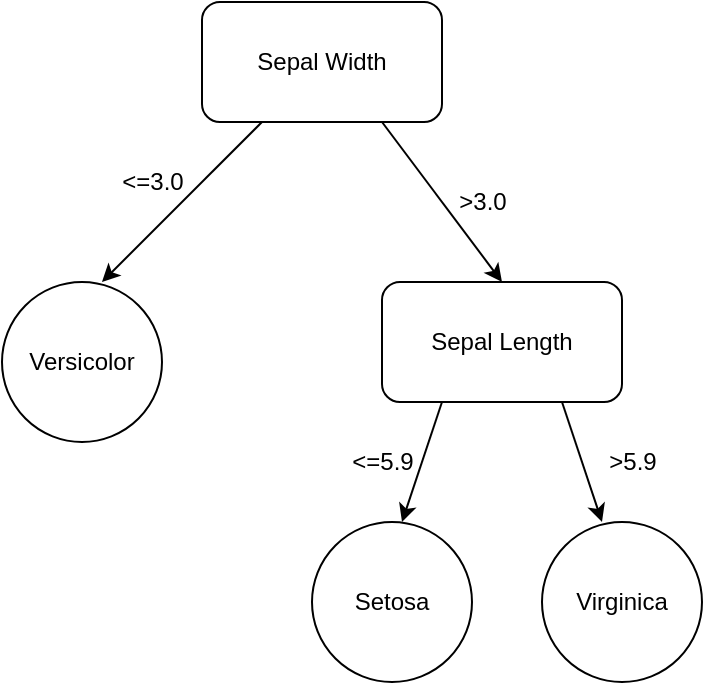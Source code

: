 <mxfile version="14.4.2" type="device"><diagram id="e4wfJMzEbP4W4cxBhq6w" name="Page-1"><mxGraphModel dx="946" dy="680" grid="1" gridSize="10" guides="1" tooltips="1" connect="1" arrows="1" fold="1" page="1" pageScale="1" pageWidth="827" pageHeight="1169" math="0" shadow="0"><root><mxCell id="0"/><mxCell id="1" parent="0"/><mxCell id="CM-dG4esJtlDFdm5zbhW-1" value="Sepal Width" style="rounded=1;whiteSpace=wrap;html=1;" vertex="1" parent="1"><mxGeometry x="240" y="230" width="120" height="60" as="geometry"/></mxCell><mxCell id="CM-dG4esJtlDFdm5zbhW-2" value="" style="endArrow=classic;html=1;exitX=0.25;exitY=1;exitDx=0;exitDy=0;" edge="1" parent="1" source="CM-dG4esJtlDFdm5zbhW-1"><mxGeometry width="50" height="50" relative="1" as="geometry"><mxPoint x="190" y="390" as="sourcePoint"/><mxPoint x="190" y="370" as="targetPoint"/></mxGeometry></mxCell><mxCell id="CM-dG4esJtlDFdm5zbhW-3" value="&amp;lt;=3.0" style="text;html=1;align=center;verticalAlign=middle;resizable=0;points=[];autosize=1;" vertex="1" parent="1"><mxGeometry x="190" y="310" width="50" height="20" as="geometry"/></mxCell><mxCell id="CM-dG4esJtlDFdm5zbhW-4" value="" style="endArrow=classic;html=1;exitX=0.75;exitY=1;exitDx=0;exitDy=0;" edge="1" parent="1" source="CM-dG4esJtlDFdm5zbhW-7"><mxGeometry width="50" height="50" relative="1" as="geometry"><mxPoint x="280" y="300" as="sourcePoint"/><mxPoint x="440" y="490" as="targetPoint"/></mxGeometry></mxCell><mxCell id="CM-dG4esJtlDFdm5zbhW-5" value="&amp;gt;3.0" style="text;html=1;align=center;verticalAlign=middle;resizable=0;points=[];autosize=1;" vertex="1" parent="1"><mxGeometry x="360" y="320" width="40" height="20" as="geometry"/></mxCell><mxCell id="CM-dG4esJtlDFdm5zbhW-6" value="Versicolor" style="ellipse;whiteSpace=wrap;html=1;aspect=fixed;" vertex="1" parent="1"><mxGeometry x="140" y="370" width="80" height="80" as="geometry"/></mxCell><mxCell id="CM-dG4esJtlDFdm5zbhW-7" value="Sepal Length" style="rounded=1;whiteSpace=wrap;html=1;" vertex="1" parent="1"><mxGeometry x="330" y="370" width="120" height="60" as="geometry"/></mxCell><mxCell id="CM-dG4esJtlDFdm5zbhW-9" value="" style="endArrow=classic;html=1;exitX=0.75;exitY=1;exitDx=0;exitDy=0;entryX=0.5;entryY=0;entryDx=0;entryDy=0;" edge="1" parent="1" source="CM-dG4esJtlDFdm5zbhW-1" target="CM-dG4esJtlDFdm5zbhW-7"><mxGeometry width="50" height="50" relative="1" as="geometry"><mxPoint x="340" y="300" as="sourcePoint"/><mxPoint x="400" y="380" as="targetPoint"/></mxGeometry></mxCell><mxCell id="CM-dG4esJtlDFdm5zbhW-10" value="" style="endArrow=classic;html=1;exitX=0.25;exitY=1;exitDx=0;exitDy=0;" edge="1" parent="1" source="CM-dG4esJtlDFdm5zbhW-7"><mxGeometry width="50" height="50" relative="1" as="geometry"><mxPoint x="430" y="440" as="sourcePoint"/><mxPoint x="340" y="490" as="targetPoint"/></mxGeometry></mxCell><mxCell id="CM-dG4esJtlDFdm5zbhW-11" value="&amp;lt;=5.9" style="text;html=1;align=center;verticalAlign=middle;resizable=0;points=[];autosize=1;" vertex="1" parent="1"><mxGeometry x="305" y="450" width="50" height="20" as="geometry"/></mxCell><mxCell id="CM-dG4esJtlDFdm5zbhW-12" value="&amp;gt;5.9" style="text;html=1;align=center;verticalAlign=middle;resizable=0;points=[];autosize=1;" vertex="1" parent="1"><mxGeometry x="435" y="450" width="40" height="20" as="geometry"/></mxCell><mxCell id="CM-dG4esJtlDFdm5zbhW-13" value="Virginica" style="ellipse;whiteSpace=wrap;html=1;aspect=fixed;" vertex="1" parent="1"><mxGeometry x="410" y="490" width="80" height="80" as="geometry"/></mxCell><mxCell id="CM-dG4esJtlDFdm5zbhW-14" value="Setosa" style="ellipse;whiteSpace=wrap;html=1;aspect=fixed;" vertex="1" parent="1"><mxGeometry x="295" y="490" width="80" height="80" as="geometry"/></mxCell></root></mxGraphModel></diagram></mxfile>